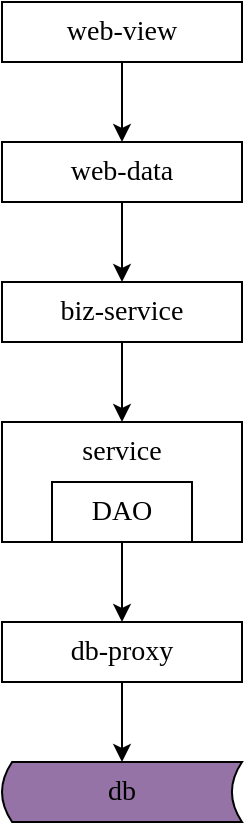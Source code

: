 <mxfile version="12.9.9" type="device" pages="7"><diagram id="fngfzp9Z7BpT-5MgYKxx" name="回顾"><mxGraphModel dx="1072" dy="792" grid="1" gridSize="10" guides="1" tooltips="1" connect="1" arrows="1" fold="1" page="1" pageScale="1" pageWidth="827" pageHeight="1169" math="0" shadow="0"><root><mxCell id="0"/><mxCell id="1" parent="0"/><mxCell id="WQOFqbbOkS4q-2S-8t4M-1" style="edgeStyle=orthogonalEdgeStyle;rounded=0;orthogonalLoop=1;jettySize=auto;html=1;exitX=0.5;exitY=1;exitDx=0;exitDy=0;fontFamily=Verdana;fontSize=14;" edge="1" parent="1" source="WQOFqbbOkS4q-2S-8t4M-12" target="WQOFqbbOkS4q-2S-8t4M-3"><mxGeometry relative="1" as="geometry"/></mxCell><mxCell id="WQOFqbbOkS4q-2S-8t4M-2" value="service" style="rounded=0;whiteSpace=wrap;html=1;fontFamily=Verdana;fontSize=14;verticalAlign=top;" vertex="1" parent="1"><mxGeometry x="280" y="330" width="120" height="60" as="geometry"/></mxCell><mxCell id="WQOFqbbOkS4q-2S-8t4M-3" value="db" style="shape=dataStorage;whiteSpace=wrap;html=1;fontFamily=Verdana;fontSize=14;size=0.042;fillColor=#9673A6;strokeColor=#000000;" vertex="1" parent="1"><mxGeometry x="280" y="500" width="120" height="30" as="geometry"/></mxCell><mxCell id="WQOFqbbOkS4q-2S-8t4M-4" style="edgeStyle=none;rounded=0;orthogonalLoop=1;jettySize=auto;html=1;exitX=0.5;exitY=1;exitDx=0;exitDy=0;entryX=0.5;entryY=0;entryDx=0;entryDy=0;fontFamily=Verdana;fontSize=14;" edge="1" parent="1" source="WQOFqbbOkS4q-2S-8t4M-5" target="WQOFqbbOkS4q-2S-8t4M-12"><mxGeometry relative="1" as="geometry"/></mxCell><mxCell id="WQOFqbbOkS4q-2S-8t4M-5" value="DAO" style="rounded=0;whiteSpace=wrap;html=1;strokeColor=#000000;fontFamily=Verdana;fontSize=14;" vertex="1" parent="1"><mxGeometry x="305" y="360" width="70" height="30" as="geometry"/></mxCell><mxCell id="WQOFqbbOkS4q-2S-8t4M-6" style="edgeStyle=none;rounded=0;orthogonalLoop=1;jettySize=auto;html=1;exitX=0.5;exitY=1;exitDx=0;exitDy=0;entryX=0.5;entryY=0;entryDx=0;entryDy=0;fontFamily=Verdana;fontSize=14;" edge="1" parent="1" source="WQOFqbbOkS4q-2S-8t4M-8" target="WQOFqbbOkS4q-2S-8t4M-2"><mxGeometry relative="1" as="geometry"/></mxCell><mxCell id="WQOFqbbOkS4q-2S-8t4M-7" value="web-data" style="rounded=0;whiteSpace=wrap;html=1;strokeColor=#000000;strokeWidth=1;fillColor=#ffffff;fontFamily=Verdana;fontSize=14;" vertex="1" parent="1"><mxGeometry x="280" y="190" width="120" height="30" as="geometry"/></mxCell><mxCell id="WQOFqbbOkS4q-2S-8t4M-8" value="biz-service" style="rounded=0;whiteSpace=wrap;html=1;strokeColor=#000000;strokeWidth=1;fillColor=#ffffff;fontFamily=Verdana;fontSize=14;" vertex="1" parent="1"><mxGeometry x="280" y="260" width="120" height="30" as="geometry"/></mxCell><mxCell id="WQOFqbbOkS4q-2S-8t4M-9" style="edgeStyle=none;rounded=0;orthogonalLoop=1;jettySize=auto;html=1;exitX=0.5;exitY=1;exitDx=0;exitDy=0;entryX=0.5;entryY=0;entryDx=0;entryDy=0;fontFamily=Verdana;fontSize=14;" edge="1" parent="1" source="WQOFqbbOkS4q-2S-8t4M-7" target="WQOFqbbOkS4q-2S-8t4M-8"><mxGeometry relative="1" as="geometry"><mxPoint x="340" y="250" as="sourcePoint"/><mxPoint x="340" y="320" as="targetPoint"/></mxGeometry></mxCell><mxCell id="WQOFqbbOkS4q-2S-8t4M-10" style="edgeStyle=none;rounded=0;orthogonalLoop=1;jettySize=auto;html=1;exitX=0.5;exitY=1;exitDx=0;exitDy=0;entryX=0.5;entryY=0;entryDx=0;entryDy=0;fontFamily=Verdana;fontSize=14;" edge="1" parent="1" source="WQOFqbbOkS4q-2S-8t4M-11" target="WQOFqbbOkS4q-2S-8t4M-7"><mxGeometry relative="1" as="geometry"/></mxCell><mxCell id="WQOFqbbOkS4q-2S-8t4M-11" value="web-view" style="rounded=0;whiteSpace=wrap;html=1;strokeColor=#000000;strokeWidth=1;fillColor=#ffffff;fontFamily=Verdana;fontSize=14;" vertex="1" parent="1"><mxGeometry x="280" y="120" width="120" height="30" as="geometry"/></mxCell><mxCell id="WQOFqbbOkS4q-2S-8t4M-12" value="db-proxy" style="rounded=0;whiteSpace=wrap;html=1;strokeColor=#000000;strokeWidth=1;fillColor=#ffffff;fontFamily=Verdana;fontSize=14;" vertex="1" parent="1"><mxGeometry x="280" y="430" width="120" height="30" as="geometry"/></mxCell></root></mxGraphModel></diagram><diagram id="yYj99JNH7-02_WhZpQUn" name="微服务分层架构"><mxGraphModel dx="1072" dy="792" grid="1" gridSize="10" guides="1" tooltips="1" connect="1" arrows="1" fold="1" page="1" pageScale="1" pageWidth="827" pageHeight="1169" math="0" shadow="0"><root><mxCell id="chNnSoZXWmb-VZmQVMXc-0"/><mxCell id="chNnSoZXWmb-VZmQVMXc-1" parent="chNnSoZXWmb-VZmQVMXc-0"/><mxCell id="v-GJF_URls1DjXVkcvof-0" value="" style="rounded=0;whiteSpace=wrap;html=1;strokeColor=#000000;fillColor=#FFFFFF;fontSize=14;fontFamily=Verdana;" vertex="1" parent="chNnSoZXWmb-VZmQVMXc-1"><mxGeometry x="170" y="230" width="120" height="60" as="geometry"/></mxCell><mxCell id="v-GJF_URls1DjXVkcvof-4" style="edgeStyle=orthogonalEdgeStyle;rounded=0;orthogonalLoop=1;jettySize=auto;html=1;exitX=0.5;exitY=1;exitDx=0;exitDy=0;entryX=0.5;entryY=0;entryDx=0;entryDy=0;fontFamily=Verdana;fontSize=14;" edge="1" parent="chNnSoZXWmb-VZmQVMXc-1" source="v-GJF_URls1DjXVkcvof-1" target="v-GJF_URls1DjXVkcvof-3"><mxGeometry relative="1" as="geometry"/></mxCell><mxCell id="v-GJF_URls1DjXVkcvof-1" value="RPC-client" style="rounded=0;whiteSpace=wrap;html=1;strokeColor=#000000;fillColor=#f8cecc;fontSize=14;fontFamily=Verdana;" vertex="1" parent="chNnSoZXWmb-VZmQVMXc-1"><mxGeometry x="185" y="260" width="90" height="30" as="geometry"/></mxCell><mxCell id="v-GJF_URls1DjXVkcvof-2" value="调用方" style="text;html=1;strokeColor=none;fillColor=none;align=center;verticalAlign=middle;whiteSpace=wrap;rounded=0;fontFamily=Verdana;fontSize=14;" vertex="1" parent="chNnSoZXWmb-VZmQVMXc-1"><mxGeometry x="205" y="240" width="50" height="20" as="geometry"/></mxCell><mxCell id="v-GJF_URls1DjXVkcvof-3" value="RPC-server&lt;br&gt;服务方" style="rounded=0;whiteSpace=wrap;html=1;strokeColor=#000000;fillColor=#f8cecc;fontFamily=Verdana;fontSize=14;" vertex="1" parent="chNnSoZXWmb-VZmQVMXc-1"><mxGeometry x="170" y="350" width="120" height="60" as="geometry"/></mxCell><mxCell id="v-GJF_URls1DjXVkcvof-5" value="" style="rounded=0;whiteSpace=wrap;html=1;strokeColor=#000000;fillColor=#FFFFFF;fontSize=14;fontFamily=Verdana;" vertex="1" parent="chNnSoZXWmb-VZmQVMXc-1"><mxGeometry x="380" y="230" width="120" height="60" as="geometry"/></mxCell><mxCell id="v-GJF_URls1DjXVkcvof-6" style="edgeStyle=orthogonalEdgeStyle;rounded=0;orthogonalLoop=1;jettySize=auto;html=1;exitX=0.5;exitY=1;exitDx=0;exitDy=0;entryX=0.5;entryY=0;entryDx=0;entryDy=0;fontFamily=Verdana;fontSize=14;" edge="1" parent="chNnSoZXWmb-VZmQVMXc-1" source="v-GJF_URls1DjXVkcvof-7" target="v-GJF_URls1DjXVkcvof-9"><mxGeometry relative="1" as="geometry"/></mxCell><mxCell id="v-GJF_URls1DjXVkcvof-7" value="MQ-client" style="rounded=0;whiteSpace=wrap;html=1;strokeColor=#000000;fillColor=#f8cecc;fontSize=14;fontFamily=Verdana;" vertex="1" parent="chNnSoZXWmb-VZmQVMXc-1"><mxGeometry x="395" y="260" width="90" height="30" as="geometry"/></mxCell><mxCell id="v-GJF_URls1DjXVkcvof-8" value="发送方" style="text;html=1;strokeColor=none;fillColor=none;align=center;verticalAlign=middle;whiteSpace=wrap;rounded=0;fontFamily=Verdana;fontSize=14;" vertex="1" parent="chNnSoZXWmb-VZmQVMXc-1"><mxGeometry x="415" y="240" width="50" height="20" as="geometry"/></mxCell><mxCell id="v-GJF_URls1DjXVkcvof-13" style="edgeStyle=orthogonalEdgeStyle;rounded=0;orthogonalLoop=1;jettySize=auto;html=1;exitX=0.5;exitY=1;exitDx=0;exitDy=0;entryX=0.5;entryY=0;entryDx=0;entryDy=0;fontFamily=Verdana;fontSize=14;" edge="1" parent="chNnSoZXWmb-VZmQVMXc-1" source="v-GJF_URls1DjXVkcvof-9" target="v-GJF_URls1DjXVkcvof-11"><mxGeometry relative="1" as="geometry"/></mxCell><mxCell id="v-GJF_URls1DjXVkcvof-9" value="MQ-server&lt;br&gt;服务方" style="rounded=0;whiteSpace=wrap;html=1;strokeColor=#000000;fillColor=#f8cecc;fontFamily=Verdana;fontSize=14;" vertex="1" parent="chNnSoZXWmb-VZmQVMXc-1"><mxGeometry x="380" y="350" width="120" height="60" as="geometry"/></mxCell><mxCell id="v-GJF_URls1DjXVkcvof-10" value="" style="rounded=0;whiteSpace=wrap;html=1;strokeColor=#000000;fillColor=#FFFFFF;fontSize=14;fontFamily=Verdana;" vertex="1" parent="chNnSoZXWmb-VZmQVMXc-1"><mxGeometry x="380" y="470" width="120" height="60" as="geometry"/></mxCell><mxCell id="v-GJF_URls1DjXVkcvof-11" value="MQ-client" style="rounded=0;whiteSpace=wrap;html=1;strokeColor=#000000;fillColor=#f8cecc;fontSize=14;fontFamily=Verdana;" vertex="1" parent="chNnSoZXWmb-VZmQVMXc-1"><mxGeometry x="395" y="470" width="90" height="30" as="geometry"/></mxCell><mxCell id="v-GJF_URls1DjXVkcvof-12" value="订阅方" style="text;html=1;strokeColor=none;fillColor=none;align=center;verticalAlign=middle;whiteSpace=wrap;rounded=0;fontFamily=Verdana;fontSize=14;" vertex="1" parent="chNnSoZXWmb-VZmQVMXc-1"><mxGeometry x="415" y="500" width="50" height="20" as="geometry"/></mxCell></root></mxGraphModel></diagram><diagram id="1vJlpNVcoZqh3NWFEyVF" name="负载均衡"><mxGraphModel dx="1072" dy="792" grid="1" gridSize="10" guides="1" tooltips="1" connect="1" arrows="1" fold="1" page="1" pageScale="1" pageWidth="827" pageHeight="1169" math="0" shadow="0"><root><mxCell id="FaB4JAhHPHM5XZmOYuLh-0"/><mxCell id="FaB4JAhHPHM5XZmOYuLh-1" parent="FaB4JAhHPHM5XZmOYuLh-0"/><mxCell id="MtrNFmVnHRDJg8xbfrD0-0" value="" style="rounded=0;whiteSpace=wrap;html=1;strokeColor=#000000;fillColor=#FFFFFF;fontSize=14;fontFamily=Verdana;" vertex="1" parent="FaB4JAhHPHM5XZmOYuLh-1"><mxGeometry x="170" y="230" width="120" height="60" as="geometry"/></mxCell><mxCell id="MtrNFmVnHRDJg8xbfrD0-1" style="edgeStyle=orthogonalEdgeStyle;rounded=0;orthogonalLoop=1;jettySize=auto;html=1;exitX=0.5;exitY=1;exitDx=0;exitDy=0;entryX=0.5;entryY=0;entryDx=0;entryDy=0;fontFamily=Verdana;fontSize=14;" edge="1" parent="FaB4JAhHPHM5XZmOYuLh-1" source="MtrNFmVnHRDJg8xbfrD0-2" target="MtrNFmVnHRDJg8xbfrD0-4"><mxGeometry relative="1" as="geometry"/></mxCell><mxCell id="MtrNFmVnHRDJg8xbfrD0-7" style="rounded=0;orthogonalLoop=1;jettySize=auto;html=1;exitX=0.5;exitY=1;exitDx=0;exitDy=0;entryX=0.5;entryY=0;entryDx=0;entryDy=0;fontFamily=Verdana;fontSize=14;" edge="1" parent="FaB4JAhHPHM5XZmOYuLh-1" source="MtrNFmVnHRDJg8xbfrD0-2" target="MtrNFmVnHRDJg8xbfrD0-6"><mxGeometry relative="1" as="geometry"/></mxCell><mxCell id="MtrNFmVnHRDJg8xbfrD0-8" style="edgeStyle=none;rounded=0;orthogonalLoop=1;jettySize=auto;html=1;exitX=0.5;exitY=1;exitDx=0;exitDy=0;entryX=0.5;entryY=0;entryDx=0;entryDy=0;fontFamily=Verdana;fontSize=14;" edge="1" parent="FaB4JAhHPHM5XZmOYuLh-1" source="MtrNFmVnHRDJg8xbfrD0-2" target="MtrNFmVnHRDJg8xbfrD0-5"><mxGeometry relative="1" as="geometry"/></mxCell><mxCell id="MtrNFmVnHRDJg8xbfrD0-2" value="RPC-client" style="rounded=0;whiteSpace=wrap;html=1;strokeColor=#000000;fillColor=#f8cecc;fontSize=14;fontFamily=Verdana;" vertex="1" parent="FaB4JAhHPHM5XZmOYuLh-1"><mxGeometry x="185" y="260" width="90" height="30" as="geometry"/></mxCell><mxCell id="MtrNFmVnHRDJg8xbfrD0-3" value="调用方" style="text;html=1;strokeColor=none;fillColor=none;align=center;verticalAlign=middle;whiteSpace=wrap;rounded=0;fontFamily=Verdana;fontSize=14;" vertex="1" parent="FaB4JAhHPHM5XZmOYuLh-1"><mxGeometry x="205" y="240" width="50" height="20" as="geometry"/></mxCell><mxCell id="MtrNFmVnHRDJg8xbfrD0-4" value="RPC-server&lt;br&gt;服务方" style="rounded=0;whiteSpace=wrap;html=1;strokeColor=#000000;fillColor=#f8cecc;fontFamily=Verdana;fontSize=14;" vertex="1" parent="FaB4JAhHPHM5XZmOYuLh-1"><mxGeometry x="170" y="350" width="120" height="60" as="geometry"/></mxCell><mxCell id="MtrNFmVnHRDJg8xbfrD0-5" value="RPC-server&lt;br&gt;服务方" style="rounded=0;whiteSpace=wrap;html=1;strokeColor=#000000;fillColor=#f8cecc;fontFamily=Verdana;fontSize=14;" vertex="1" parent="FaB4JAhHPHM5XZmOYuLh-1"><mxGeometry x="20" y="350" width="120" height="60" as="geometry"/></mxCell><mxCell id="MtrNFmVnHRDJg8xbfrD0-6" value="RPC-server&lt;br&gt;服务方" style="rounded=0;whiteSpace=wrap;html=1;strokeColor=#000000;fillColor=#f8cecc;fontFamily=Verdana;fontSize=14;" vertex="1" parent="FaB4JAhHPHM5XZmOYuLh-1"><mxGeometry x="320" y="350" width="120" height="60" as="geometry"/></mxCell><mxCell id="MtrNFmVnHRDJg8xbfrD0-9" value="负载均衡" style="text;html=1;strokeColor=none;fillColor=none;align=center;verticalAlign=middle;whiteSpace=wrap;rounded=0;fontFamily=Verdana;fontSize=14;" vertex="1" parent="FaB4JAhHPHM5XZmOYuLh-1"><mxGeometry x="200" y="420" width="60" height="20" as="geometry"/></mxCell><mxCell id="MtrNFmVnHRDJg8xbfrD0-11" style="edgeStyle=orthogonalEdgeStyle;rounded=0;orthogonalLoop=1;jettySize=auto;html=1;exitX=0;exitY=0.5;exitDx=0;exitDy=0;entryX=1;entryY=0.5;entryDx=0;entryDy=0;fontFamily=Verdana;fontSize=14;fontColor=#000000;strokeColor=#FF0000;curved=1;" edge="1" parent="FaB4JAhHPHM5XZmOYuLh-1" source="MtrNFmVnHRDJg8xbfrD0-10" target="MtrNFmVnHRDJg8xbfrD0-2"><mxGeometry relative="1" as="geometry"/></mxCell><mxCell id="MtrNFmVnHRDJg8xbfrD0-10" value="负载均衡" style="rounded=0;whiteSpace=wrap;html=1;strokeColor=#000000;fillColor=#1ba1e2;fontFamily=Verdana;fontSize=14;fontColor=#000000;" vertex="1" parent="FaB4JAhHPHM5XZmOYuLh-1"><mxGeometry x="440" y="200" width="120" height="60" as="geometry"/></mxCell></root></mxGraphModel></diagram><diagram id="bwnyPxKiMWsw5PKoyzsH" name="数据收集"><mxGraphModel dx="1072" dy="792" grid="1" gridSize="10" guides="1" tooltips="1" connect="1" arrows="1" fold="1" page="1" pageScale="1" pageWidth="827" pageHeight="1169" math="0" shadow="0"><root><mxCell id="Cf5grvIaXvtG8DkOpEby-0"/><mxCell id="Cf5grvIaXvtG8DkOpEby-1" parent="Cf5grvIaXvtG8DkOpEby-0"/><mxCell id="9Y0fGigDtlEIYJS8T9-Q-0" value="" style="rounded=0;whiteSpace=wrap;html=1;strokeColor=#000000;fillColor=#FFFFFF;fontSize=14;fontFamily=Verdana;" vertex="1" parent="Cf5grvIaXvtG8DkOpEby-1"><mxGeometry x="170" y="230" width="120" height="60" as="geometry"/></mxCell><mxCell id="9Y0fGigDtlEIYJS8T9-Q-2" style="rounded=0;orthogonalLoop=1;jettySize=auto;html=1;exitX=0.5;exitY=1;exitDx=0;exitDy=0;entryX=0.5;entryY=0;entryDx=0;entryDy=0;fontFamily=Verdana;fontSize=14;" edge="1" parent="Cf5grvIaXvtG8DkOpEby-1" source="9Y0fGigDtlEIYJS8T9-Q-4" target="9Y0fGigDtlEIYJS8T9-Q-8"><mxGeometry relative="1" as="geometry"/></mxCell><mxCell id="9Y0fGigDtlEIYJS8T9-Q-3" style="edgeStyle=none;rounded=0;orthogonalLoop=1;jettySize=auto;html=1;exitX=0.5;exitY=1;exitDx=0;exitDy=0;entryX=0.5;entryY=0;entryDx=0;entryDy=0;fontFamily=Verdana;fontSize=14;" edge="1" parent="Cf5grvIaXvtG8DkOpEby-1" source="9Y0fGigDtlEIYJS8T9-Q-4" target="9Y0fGigDtlEIYJS8T9-Q-6"><mxGeometry relative="1" as="geometry"><mxPoint x="80" y="350" as="targetPoint"/></mxGeometry></mxCell><mxCell id="9Y0fGigDtlEIYJS8T9-Q-23" style="edgeStyle=orthogonalEdgeStyle;curved=1;rounded=0;orthogonalLoop=1;jettySize=auto;html=1;exitX=0.5;exitY=1;exitDx=0;exitDy=0;entryX=0;entryY=0.5;entryDx=0;entryDy=0;strokeColor=#FF0000;fontFamily=Verdana;fontSize=14;fontColor=#000000;dashed=1;" edge="1" parent="Cf5grvIaXvtG8DkOpEby-1" source="9Y0fGigDtlEIYJS8T9-Q-4" target="9Y0fGigDtlEIYJS8T9-Q-11"><mxGeometry relative="1" as="geometry"/></mxCell><mxCell id="9Y0fGigDtlEIYJS8T9-Q-4" value="RPC-client" style="rounded=0;whiteSpace=wrap;html=1;strokeColor=#000000;fillColor=#f8cecc;fontSize=14;fontFamily=Verdana;" vertex="1" parent="Cf5grvIaXvtG8DkOpEby-1"><mxGeometry x="185" y="260" width="90" height="30" as="geometry"/></mxCell><mxCell id="9Y0fGigDtlEIYJS8T9-Q-5" value="调用方2" style="text;html=1;strokeColor=none;fillColor=none;align=center;verticalAlign=middle;whiteSpace=wrap;rounded=0;fontFamily=Verdana;fontSize=14;" vertex="1" parent="Cf5grvIaXvtG8DkOpEby-1"><mxGeometry x="202.5" y="240" width="55" height="20" as="geometry"/></mxCell><mxCell id="9Y0fGigDtlEIYJS8T9-Q-6" value="RPC-server&lt;br&gt;服务方" style="rounded=0;whiteSpace=wrap;html=1;strokeColor=#000000;fillColor=#f8cecc;fontFamily=Verdana;fontSize=14;" vertex="1" parent="Cf5grvIaXvtG8DkOpEby-1"><mxGeometry x="95" y="400" width="120" height="60" as="geometry"/></mxCell><mxCell id="9Y0fGigDtlEIYJS8T9-Q-8" value="RPC-server&lt;br&gt;服务方" style="rounded=0;whiteSpace=wrap;html=1;strokeColor=#000000;fillColor=#f8cecc;fontFamily=Verdana;fontSize=14;" vertex="1" parent="Cf5grvIaXvtG8DkOpEby-1"><mxGeometry x="245" y="400" width="120" height="60" as="geometry"/></mxCell><mxCell id="9Y0fGigDtlEIYJS8T9-Q-9" value="数据收集" style="text;html=1;strokeColor=none;fillColor=none;align=center;verticalAlign=middle;whiteSpace=wrap;rounded=0;fontFamily=Verdana;fontSize=14;" vertex="1" parent="Cf5grvIaXvtG8DkOpEby-1"><mxGeometry x="200" y="470" width="60" height="20" as="geometry"/></mxCell><mxCell id="9Y0fGigDtlEIYJS8T9-Q-11" value="数据收集&lt;br&gt;统一监控+告警" style="rounded=0;whiteSpace=wrap;html=1;strokeColor=#000000;fillColor=#1ba1e2;fontFamily=Verdana;fontSize=14;fontColor=#000000;" vertex="1" parent="Cf5grvIaXvtG8DkOpEby-1"><mxGeometry x="440" y="360" width="120" height="60" as="geometry"/></mxCell><mxCell id="9Y0fGigDtlEIYJS8T9-Q-12" value="" style="rounded=0;whiteSpace=wrap;html=1;strokeColor=#000000;fillColor=#FFFFFF;fontSize=14;fontFamily=Verdana;" vertex="1" parent="Cf5grvIaXvtG8DkOpEby-1"><mxGeometry x="320" y="230" width="120" height="60" as="geometry"/></mxCell><mxCell id="9Y0fGigDtlEIYJS8T9-Q-18" style="rounded=0;orthogonalLoop=1;jettySize=auto;html=1;exitX=0.5;exitY=1;exitDx=0;exitDy=0;entryX=0.5;entryY=0;entryDx=0;entryDy=0;strokeColor=#000000;fontFamily=Verdana;fontSize=14;fontColor=#000000;" edge="1" parent="Cf5grvIaXvtG8DkOpEby-1" source="9Y0fGigDtlEIYJS8T9-Q-13" target="9Y0fGigDtlEIYJS8T9-Q-8"><mxGeometry relative="1" as="geometry"/></mxCell><mxCell id="9Y0fGigDtlEIYJS8T9-Q-19" style="edgeStyle=none;rounded=0;orthogonalLoop=1;jettySize=auto;html=1;exitX=0.5;exitY=1;exitDx=0;exitDy=0;entryX=0.5;entryY=0;entryDx=0;entryDy=0;strokeColor=#000000;fontFamily=Verdana;fontSize=14;fontColor=#000000;" edge="1" parent="Cf5grvIaXvtG8DkOpEby-1" source="9Y0fGigDtlEIYJS8T9-Q-13" target="9Y0fGigDtlEIYJS8T9-Q-6"><mxGeometry relative="1" as="geometry"/></mxCell><mxCell id="9Y0fGigDtlEIYJS8T9-Q-22" style="edgeStyle=orthogonalEdgeStyle;rounded=0;orthogonalLoop=1;jettySize=auto;html=1;exitX=0.5;exitY=1;exitDx=0;exitDy=0;entryX=0;entryY=0.5;entryDx=0;entryDy=0;strokeColor=#FF0000;fontFamily=Verdana;fontSize=14;fontColor=#000000;curved=1;dashed=1;" edge="1" parent="Cf5grvIaXvtG8DkOpEby-1" source="9Y0fGigDtlEIYJS8T9-Q-13" target="9Y0fGigDtlEIYJS8T9-Q-11"><mxGeometry relative="1" as="geometry"/></mxCell><mxCell id="9Y0fGigDtlEIYJS8T9-Q-13" value="RPC-client" style="rounded=0;whiteSpace=wrap;html=1;strokeColor=#000000;fillColor=#f8cecc;fontSize=14;fontFamily=Verdana;" vertex="1" parent="Cf5grvIaXvtG8DkOpEby-1"><mxGeometry x="335" y="260" width="90" height="30" as="geometry"/></mxCell><mxCell id="9Y0fGigDtlEIYJS8T9-Q-14" value="调用方3" style="text;html=1;strokeColor=none;fillColor=none;align=center;verticalAlign=middle;whiteSpace=wrap;rounded=0;fontFamily=Verdana;fontSize=14;" vertex="1" parent="Cf5grvIaXvtG8DkOpEby-1"><mxGeometry x="352.5" y="240" width="55" height="20" as="geometry"/></mxCell><mxCell id="9Y0fGigDtlEIYJS8T9-Q-15" value="" style="rounded=0;whiteSpace=wrap;html=1;strokeColor=#000000;fillColor=#FFFFFF;fontSize=14;fontFamily=Verdana;" vertex="1" parent="Cf5grvIaXvtG8DkOpEby-1"><mxGeometry x="20" y="230" width="120" height="60" as="geometry"/></mxCell><mxCell id="9Y0fGigDtlEIYJS8T9-Q-20" style="edgeStyle=none;rounded=0;orthogonalLoop=1;jettySize=auto;html=1;exitX=0.5;exitY=1;exitDx=0;exitDy=0;entryX=0.5;entryY=0;entryDx=0;entryDy=0;strokeColor=#000000;fontFamily=Verdana;fontSize=14;fontColor=#000000;" edge="1" parent="Cf5grvIaXvtG8DkOpEby-1" source="9Y0fGigDtlEIYJS8T9-Q-16" target="9Y0fGigDtlEIYJS8T9-Q-6"><mxGeometry relative="1" as="geometry"/></mxCell><mxCell id="9Y0fGigDtlEIYJS8T9-Q-21" style="edgeStyle=none;rounded=0;orthogonalLoop=1;jettySize=auto;html=1;exitX=0.5;exitY=1;exitDx=0;exitDy=0;entryX=0.5;entryY=0;entryDx=0;entryDy=0;strokeColor=#000000;fontFamily=Verdana;fontSize=14;fontColor=#000000;" edge="1" parent="Cf5grvIaXvtG8DkOpEby-1" source="9Y0fGigDtlEIYJS8T9-Q-16" target="9Y0fGigDtlEIYJS8T9-Q-8"><mxGeometry relative="1" as="geometry"/></mxCell><mxCell id="9Y0fGigDtlEIYJS8T9-Q-24" style="edgeStyle=orthogonalEdgeStyle;curved=1;rounded=0;orthogonalLoop=1;jettySize=auto;html=1;exitX=0.5;exitY=1;exitDx=0;exitDy=0;entryX=0;entryY=0.5;entryDx=0;entryDy=0;strokeColor=#FF0000;fontFamily=Verdana;fontSize=14;fontColor=#000000;dashed=1;" edge="1" parent="Cf5grvIaXvtG8DkOpEby-1" source="9Y0fGigDtlEIYJS8T9-Q-16" target="9Y0fGigDtlEIYJS8T9-Q-11"><mxGeometry relative="1" as="geometry"/></mxCell><mxCell id="9Y0fGigDtlEIYJS8T9-Q-16" value="RPC-client" style="rounded=0;whiteSpace=wrap;html=1;strokeColor=#000000;fillColor=#f8cecc;fontSize=14;fontFamily=Verdana;" vertex="1" parent="Cf5grvIaXvtG8DkOpEby-1"><mxGeometry x="35" y="260" width="90" height="30" as="geometry"/></mxCell><mxCell id="9Y0fGigDtlEIYJS8T9-Q-17" value="调用方1" style="text;html=1;strokeColor=none;fillColor=none;align=center;verticalAlign=middle;whiteSpace=wrap;rounded=0;fontFamily=Verdana;fontSize=14;" vertex="1" parent="Cf5grvIaXvtG8DkOpEby-1"><mxGeometry x="52.5" y="240" width="55" height="20" as="geometry"/></mxCell></root></mxGraphModel></diagram><diagram id="7vZH7mHiLtYAQ12EOQN_" name="服务发现"><mxGraphModel dx="1072" dy="792" grid="1" gridSize="10" guides="1" tooltips="1" connect="1" arrows="1" fold="1" page="1" pageScale="1" pageWidth="827" pageHeight="1169" math="0" shadow="0"><root><mxCell id="-UqhesBa0GhfUkWJTug0-0"/><mxCell id="-UqhesBa0GhfUkWJTug0-1" parent="-UqhesBa0GhfUkWJTug0-0"/><mxCell id="KBPLJ0aZ5fzRC84dM06p-0" value="" style="rounded=0;whiteSpace=wrap;html=1;strokeColor=#000000;fillColor=#FFFFFF;fontSize=14;fontFamily=Verdana;" vertex="1" parent="-UqhesBa0GhfUkWJTug0-1"><mxGeometry x="245" y="240" width="120" height="60" as="geometry"/></mxCell><mxCell id="KBPLJ0aZ5fzRC84dM06p-2" style="edgeStyle=none;rounded=0;orthogonalLoop=1;jettySize=auto;html=1;exitX=0.5;exitY=1;exitDx=0;exitDy=0;entryX=0.5;entryY=0;entryDx=0;entryDy=0;fontFamily=Verdana;fontSize=14;" edge="1" parent="-UqhesBa0GhfUkWJTug0-1" source="KBPLJ0aZ5fzRC84dM06p-4" target="KBPLJ0aZ5fzRC84dM06p-6"><mxGeometry relative="1" as="geometry"><mxPoint x="80" y="350" as="targetPoint"/></mxGeometry></mxCell><mxCell id="KBPLJ0aZ5fzRC84dM06p-3" style="edgeStyle=orthogonalEdgeStyle;curved=1;rounded=0;orthogonalLoop=1;jettySize=auto;html=1;exitX=0.5;exitY=1;exitDx=0;exitDy=0;entryX=0;entryY=0.5;entryDx=0;entryDy=0;strokeColor=#FF0000;fontFamily=Verdana;fontSize=14;fontColor=#000000;dashed=1;startArrow=classic;startFill=1;endArrow=none;endFill=0;" edge="1" parent="-UqhesBa0GhfUkWJTug0-1" source="KBPLJ0aZ5fzRC84dM06p-4" target="KBPLJ0aZ5fzRC84dM06p-9"><mxGeometry relative="1" as="geometry"/></mxCell><mxCell id="KBPLJ0aZ5fzRC84dM06p-4" value="RPC-client" style="rounded=0;whiteSpace=wrap;html=1;strokeColor=#000000;fillColor=#f8cecc;fontSize=14;fontFamily=Verdana;" vertex="1" parent="-UqhesBa0GhfUkWJTug0-1"><mxGeometry x="260" y="270" width="90" height="30" as="geometry"/></mxCell><mxCell id="KBPLJ0aZ5fzRC84dM06p-5" value="调用方2" style="text;html=1;strokeColor=none;fillColor=none;align=center;verticalAlign=middle;whiteSpace=wrap;rounded=0;fontFamily=Verdana;fontSize=14;" vertex="1" parent="-UqhesBa0GhfUkWJTug0-1"><mxGeometry x="277.5" y="250" width="55" height="20" as="geometry"/></mxCell><mxCell id="KBPLJ0aZ5fzRC84dM06p-6" value="RPC-server&lt;br&gt;服务方" style="rounded=0;whiteSpace=wrap;html=1;strokeColor=#000000;fillColor=#f8cecc;fontFamily=Verdana;fontSize=14;" vertex="1" parent="-UqhesBa0GhfUkWJTug0-1"><mxGeometry x="95" y="400" width="120" height="60" as="geometry"/></mxCell><mxCell id="KBPLJ0aZ5fzRC84dM06p-22" style="edgeStyle=orthogonalEdgeStyle;curved=1;rounded=0;orthogonalLoop=1;jettySize=auto;html=1;exitX=1;exitY=0.5;exitDx=0;exitDy=0;entryX=0.5;entryY=1;entryDx=0;entryDy=0;dashed=1;strokeColor=#FF0000;fontFamily=Verdana;fontSize=14;fontColor=#000000;" edge="1" parent="-UqhesBa0GhfUkWJTug0-1" source="KBPLJ0aZ5fzRC84dM06p-7" target="KBPLJ0aZ5fzRC84dM06p-9"><mxGeometry relative="1" as="geometry"/></mxCell><mxCell id="KBPLJ0aZ5fzRC84dM06p-7" value="新增一个实例" style="rounded=0;whiteSpace=wrap;html=1;strokeColor=#000000;fillColor=#f8cecc;fontFamily=Verdana;fontSize=14;" vertex="1" parent="-UqhesBa0GhfUkWJTug0-1"><mxGeometry x="245" y="400" width="120" height="60" as="geometry"/></mxCell><mxCell id="KBPLJ0aZ5fzRC84dM06p-8" value="服务发现" style="text;html=1;strokeColor=none;fillColor=none;align=center;verticalAlign=middle;whiteSpace=wrap;rounded=0;fontFamily=Verdana;fontSize=14;" vertex="1" parent="-UqhesBa0GhfUkWJTug0-1"><mxGeometry x="200" y="470" width="60" height="20" as="geometry"/></mxCell><mxCell id="KBPLJ0aZ5fzRC84dM06p-9" value="配置中心&lt;br&gt;服务发现" style="rounded=0;whiteSpace=wrap;html=1;strokeColor=#000000;fillColor=#1ba1e2;fontFamily=Verdana;fontSize=14;fontColor=#000000;" vertex="1" parent="-UqhesBa0GhfUkWJTug0-1"><mxGeometry x="440" y="330" width="120" height="60" as="geometry"/></mxCell><mxCell id="KBPLJ0aZ5fzRC84dM06p-16" value="" style="rounded=0;whiteSpace=wrap;html=1;strokeColor=#000000;fillColor=#FFFFFF;fontSize=14;fontFamily=Verdana;" vertex="1" parent="-UqhesBa0GhfUkWJTug0-1"><mxGeometry x="95" y="240" width="120" height="60" as="geometry"/></mxCell><mxCell id="KBPLJ0aZ5fzRC84dM06p-17" style="edgeStyle=none;rounded=0;orthogonalLoop=1;jettySize=auto;html=1;exitX=0.5;exitY=1;exitDx=0;exitDy=0;entryX=0.5;entryY=0;entryDx=0;entryDy=0;strokeColor=#000000;fontFamily=Verdana;fontSize=14;fontColor=#000000;" edge="1" parent="-UqhesBa0GhfUkWJTug0-1" source="KBPLJ0aZ5fzRC84dM06p-20" target="KBPLJ0aZ5fzRC84dM06p-6"><mxGeometry relative="1" as="geometry"/></mxCell><mxCell id="KBPLJ0aZ5fzRC84dM06p-19" style="edgeStyle=orthogonalEdgeStyle;curved=1;rounded=0;orthogonalLoop=1;jettySize=auto;html=1;exitX=0.5;exitY=1;exitDx=0;exitDy=0;entryX=0;entryY=0.5;entryDx=0;entryDy=0;strokeColor=#FF0000;fontFamily=Verdana;fontSize=14;fontColor=#000000;dashed=1;startArrow=classic;startFill=1;endArrow=none;endFill=0;" edge="1" parent="-UqhesBa0GhfUkWJTug0-1" source="KBPLJ0aZ5fzRC84dM06p-20" target="KBPLJ0aZ5fzRC84dM06p-9"><mxGeometry relative="1" as="geometry"/></mxCell><mxCell id="KBPLJ0aZ5fzRC84dM06p-20" value="RPC-client" style="rounded=0;whiteSpace=wrap;html=1;strokeColor=#000000;fillColor=#f8cecc;fontSize=14;fontFamily=Verdana;" vertex="1" parent="-UqhesBa0GhfUkWJTug0-1"><mxGeometry x="110" y="270" width="90" height="30" as="geometry"/></mxCell><mxCell id="KBPLJ0aZ5fzRC84dM06p-21" value="调用方1" style="text;html=1;strokeColor=none;fillColor=none;align=center;verticalAlign=middle;whiteSpace=wrap;rounded=0;fontFamily=Verdana;fontSize=14;" vertex="1" parent="-UqhesBa0GhfUkWJTug0-1"><mxGeometry x="127.5" y="250" width="55" height="20" as="geometry"/></mxCell></root></mxGraphModel></diagram><diagram id="kxG15b7n-GfoH8YCuIWy" name="调用链跟踪"><mxGraphModel dx="1072" dy="792" grid="1" gridSize="10" guides="1" tooltips="1" connect="1" arrows="1" fold="1" page="1" pageScale="1" pageWidth="827" pageHeight="1169" math="0" shadow="0"><root><mxCell id="5OfqgIv0reGARFa449ky-0"/><mxCell id="5OfqgIv0reGARFa449ky-1" parent="5OfqgIv0reGARFa449ky-0"/><mxCell id="q9OLHCa7XszTz3PnmDTI-0" value="" style="rounded=0;whiteSpace=wrap;html=1;strokeColor=#000000;fillColor=#FFFFFF;fontSize=14;fontFamily=Verdana;" vertex="1" parent="5OfqgIv0reGARFa449ky-1"><mxGeometry x="170" y="230" width="120" height="60" as="geometry"/></mxCell><mxCell id="q9OLHCa7XszTz3PnmDTI-1" style="rounded=0;orthogonalLoop=1;jettySize=auto;html=1;exitX=0.5;exitY=1;exitDx=0;exitDy=0;entryX=0.5;entryY=0;entryDx=0;entryDy=0;fontFamily=Verdana;fontSize=14;" edge="1" parent="5OfqgIv0reGARFa449ky-1" source="q9OLHCa7XszTz3PnmDTI-4" target="q9OLHCa7XszTz3PnmDTI-7"><mxGeometry relative="1" as="geometry"/></mxCell><mxCell id="q9OLHCa7XszTz3PnmDTI-2" style="edgeStyle=none;rounded=0;orthogonalLoop=1;jettySize=auto;html=1;exitX=0.5;exitY=1;exitDx=0;exitDy=0;entryX=0.5;entryY=0;entryDx=0;entryDy=0;fontFamily=Verdana;fontSize=14;" edge="1" parent="5OfqgIv0reGARFa449ky-1" source="q9OLHCa7XszTz3PnmDTI-4" target="q9OLHCa7XszTz3PnmDTI-6"><mxGeometry relative="1" as="geometry"><mxPoint x="80" y="350" as="targetPoint"/></mxGeometry></mxCell><mxCell id="q9OLHCa7XszTz3PnmDTI-3" style="edgeStyle=orthogonalEdgeStyle;curved=1;rounded=0;orthogonalLoop=1;jettySize=auto;html=1;exitX=0.5;exitY=1;exitDx=0;exitDy=0;entryX=0;entryY=0.5;entryDx=0;entryDy=0;strokeColor=#FF0000;fontFamily=Verdana;fontSize=14;fontColor=#000000;dashed=1;" edge="1" parent="5OfqgIv0reGARFa449ky-1" source="q9OLHCa7XszTz3PnmDTI-4" target="q9OLHCa7XszTz3PnmDTI-9"><mxGeometry relative="1" as="geometry"/></mxCell><mxCell id="q9OLHCa7XszTz3PnmDTI-4" value="RPC-client" style="rounded=0;whiteSpace=wrap;html=1;strokeColor=#000000;fillColor=#f8cecc;fontSize=14;fontFamily=Verdana;" vertex="1" parent="5OfqgIv0reGARFa449ky-1"><mxGeometry x="185" y="260" width="90" height="30" as="geometry"/></mxCell><mxCell id="q9OLHCa7XszTz3PnmDTI-5" value="调用方2" style="text;html=1;strokeColor=none;fillColor=none;align=center;verticalAlign=middle;whiteSpace=wrap;rounded=0;fontFamily=Verdana;fontSize=14;" vertex="1" parent="5OfqgIv0reGARFa449ky-1"><mxGeometry x="202.5" y="240" width="55" height="20" as="geometry"/></mxCell><mxCell id="q9OLHCa7XszTz3PnmDTI-23" style="edgeStyle=orthogonalEdgeStyle;curved=1;rounded=0;orthogonalLoop=1;jettySize=auto;html=1;exitX=0.5;exitY=0;exitDx=0;exitDy=0;entryX=0;entryY=0.5;entryDx=0;entryDy=0;dashed=1;startArrow=classic;startFill=1;endArrow=none;endFill=0;strokeColor=#FF0000;fontFamily=Verdana;fontSize=14;fontColor=#000000;" edge="1" parent="5OfqgIv0reGARFa449ky-1" source="q9OLHCa7XszTz3PnmDTI-6" target="q9OLHCa7XszTz3PnmDTI-9"><mxGeometry relative="1" as="geometry"/></mxCell><mxCell id="q9OLHCa7XszTz3PnmDTI-6" value="RPC-server&lt;br&gt;服务方" style="rounded=0;whiteSpace=wrap;html=1;strokeColor=#000000;fillColor=#f8cecc;fontFamily=Verdana;fontSize=14;" vertex="1" parent="5OfqgIv0reGARFa449ky-1"><mxGeometry x="95" y="400" width="120" height="60" as="geometry"/></mxCell><mxCell id="q9OLHCa7XszTz3PnmDTI-22" style="edgeStyle=orthogonalEdgeStyle;curved=1;rounded=0;orthogonalLoop=1;jettySize=auto;html=1;exitX=0.5;exitY=0;exitDx=0;exitDy=0;entryX=0;entryY=0.5;entryDx=0;entryDy=0;dashed=1;startArrow=classic;startFill=1;endArrow=none;endFill=0;strokeColor=#FF0000;fontFamily=Verdana;fontSize=14;fontColor=#000000;" edge="1" parent="5OfqgIv0reGARFa449ky-1" source="q9OLHCa7XszTz3PnmDTI-7" target="q9OLHCa7XszTz3PnmDTI-9"><mxGeometry relative="1" as="geometry"/></mxCell><mxCell id="q9OLHCa7XszTz3PnmDTI-7" value="RPC-server&lt;br&gt;服务方" style="rounded=0;whiteSpace=wrap;html=1;strokeColor=#000000;fillColor=#f8cecc;fontFamily=Verdana;fontSize=14;" vertex="1" parent="5OfqgIv0reGARFa449ky-1"><mxGeometry x="245" y="400" width="120" height="60" as="geometry"/></mxCell><mxCell id="q9OLHCa7XszTz3PnmDTI-8" value="调用链跟踪" style="text;html=1;strokeColor=none;fillColor=none;align=center;verticalAlign=middle;whiteSpace=wrap;rounded=0;fontFamily=Verdana;fontSize=14;" vertex="1" parent="5OfqgIv0reGARFa449ky-1"><mxGeometry x="190" y="470" width="80" height="20" as="geometry"/></mxCell><mxCell id="q9OLHCa7XszTz3PnmDTI-9" value="调用链跟踪&lt;br&gt;依赖拓扑" style="rounded=0;whiteSpace=wrap;html=1;strokeColor=#000000;fillColor=#1ba1e2;fontFamily=Verdana;fontSize=14;fontColor=#000000;" vertex="1" parent="5OfqgIv0reGARFa449ky-1"><mxGeometry x="430" y="320" width="120" height="60" as="geometry"/></mxCell><mxCell id="q9OLHCa7XszTz3PnmDTI-10" value="" style="rounded=0;whiteSpace=wrap;html=1;strokeColor=#000000;fillColor=#FFFFFF;fontSize=14;fontFamily=Verdana;" vertex="1" parent="5OfqgIv0reGARFa449ky-1"><mxGeometry x="320" y="230" width="120" height="60" as="geometry"/></mxCell><mxCell id="q9OLHCa7XszTz3PnmDTI-11" style="rounded=0;orthogonalLoop=1;jettySize=auto;html=1;exitX=0.5;exitY=1;exitDx=0;exitDy=0;entryX=0.5;entryY=0;entryDx=0;entryDy=0;strokeColor=#000000;fontFamily=Verdana;fontSize=14;fontColor=#000000;" edge="1" parent="5OfqgIv0reGARFa449ky-1" source="q9OLHCa7XszTz3PnmDTI-14" target="q9OLHCa7XszTz3PnmDTI-7"><mxGeometry relative="1" as="geometry"/></mxCell><mxCell id="q9OLHCa7XszTz3PnmDTI-12" style="edgeStyle=none;rounded=0;orthogonalLoop=1;jettySize=auto;html=1;exitX=0.5;exitY=1;exitDx=0;exitDy=0;entryX=0.5;entryY=0;entryDx=0;entryDy=0;strokeColor=#000000;fontFamily=Verdana;fontSize=14;fontColor=#000000;" edge="1" parent="5OfqgIv0reGARFa449ky-1" source="q9OLHCa7XszTz3PnmDTI-14" target="q9OLHCa7XszTz3PnmDTI-6"><mxGeometry relative="1" as="geometry"/></mxCell><mxCell id="q9OLHCa7XszTz3PnmDTI-13" style="edgeStyle=orthogonalEdgeStyle;rounded=0;orthogonalLoop=1;jettySize=auto;html=1;exitX=0.5;exitY=1;exitDx=0;exitDy=0;entryX=0;entryY=0.5;entryDx=0;entryDy=0;strokeColor=#FF0000;fontFamily=Verdana;fontSize=14;fontColor=#000000;curved=1;dashed=1;" edge="1" parent="5OfqgIv0reGARFa449ky-1" source="q9OLHCa7XszTz3PnmDTI-14" target="q9OLHCa7XszTz3PnmDTI-9"><mxGeometry relative="1" as="geometry"/></mxCell><mxCell id="q9OLHCa7XszTz3PnmDTI-14" value="RPC-client" style="rounded=0;whiteSpace=wrap;html=1;strokeColor=#000000;fillColor=#f8cecc;fontSize=14;fontFamily=Verdana;" vertex="1" parent="5OfqgIv0reGARFa449ky-1"><mxGeometry x="335" y="260" width="90" height="30" as="geometry"/></mxCell><mxCell id="q9OLHCa7XszTz3PnmDTI-15" value="调用方3" style="text;html=1;strokeColor=none;fillColor=none;align=center;verticalAlign=middle;whiteSpace=wrap;rounded=0;fontFamily=Verdana;fontSize=14;" vertex="1" parent="5OfqgIv0reGARFa449ky-1"><mxGeometry x="352.5" y="240" width="55" height="20" as="geometry"/></mxCell><mxCell id="q9OLHCa7XszTz3PnmDTI-16" value="" style="rounded=0;whiteSpace=wrap;html=1;strokeColor=#000000;fillColor=#FFFFFF;fontSize=14;fontFamily=Verdana;" vertex="1" parent="5OfqgIv0reGARFa449ky-1"><mxGeometry x="20" y="230" width="120" height="60" as="geometry"/></mxCell><mxCell id="q9OLHCa7XszTz3PnmDTI-17" style="edgeStyle=none;rounded=0;orthogonalLoop=1;jettySize=auto;html=1;exitX=0.5;exitY=1;exitDx=0;exitDy=0;entryX=0.5;entryY=0;entryDx=0;entryDy=0;strokeColor=#000000;fontFamily=Verdana;fontSize=14;fontColor=#000000;" edge="1" parent="5OfqgIv0reGARFa449ky-1" source="q9OLHCa7XszTz3PnmDTI-20" target="q9OLHCa7XszTz3PnmDTI-6"><mxGeometry relative="1" as="geometry"/></mxCell><mxCell id="q9OLHCa7XszTz3PnmDTI-18" style="edgeStyle=none;rounded=0;orthogonalLoop=1;jettySize=auto;html=1;exitX=0.5;exitY=1;exitDx=0;exitDy=0;entryX=0.5;entryY=0;entryDx=0;entryDy=0;strokeColor=#000000;fontFamily=Verdana;fontSize=14;fontColor=#000000;" edge="1" parent="5OfqgIv0reGARFa449ky-1" source="q9OLHCa7XszTz3PnmDTI-20" target="q9OLHCa7XszTz3PnmDTI-7"><mxGeometry relative="1" as="geometry"/></mxCell><mxCell id="q9OLHCa7XszTz3PnmDTI-19" style="edgeStyle=orthogonalEdgeStyle;curved=1;rounded=0;orthogonalLoop=1;jettySize=auto;html=1;exitX=0.5;exitY=1;exitDx=0;exitDy=0;entryX=0;entryY=0.5;entryDx=0;entryDy=0;strokeColor=#FF0000;fontFamily=Verdana;fontSize=14;fontColor=#000000;dashed=1;" edge="1" parent="5OfqgIv0reGARFa449ky-1" source="q9OLHCa7XszTz3PnmDTI-20" target="q9OLHCa7XszTz3PnmDTI-9"><mxGeometry relative="1" as="geometry"/></mxCell><mxCell id="q9OLHCa7XszTz3PnmDTI-20" value="RPC-client" style="rounded=0;whiteSpace=wrap;html=1;strokeColor=#000000;fillColor=#f8cecc;fontSize=14;fontFamily=Verdana;" vertex="1" parent="5OfqgIv0reGARFa449ky-1"><mxGeometry x="35" y="260" width="90" height="30" as="geometry"/></mxCell><mxCell id="q9OLHCa7XszTz3PnmDTI-21" value="调用方1" style="text;html=1;strokeColor=none;fillColor=none;align=center;verticalAlign=middle;whiteSpace=wrap;rounded=0;fontFamily=Verdana;fontSize=14;" vertex="1" parent="5OfqgIv0reGARFa449ky-1"><mxGeometry x="52.5" y="240" width="55" height="20" as="geometry"/></mxCell></root></mxGraphModel></diagram><diagram id="ZkDogIAk9GklJfpQinvS" name="分层解耦，提高效率"><mxGraphModel dx="1072" dy="792" grid="1" gridSize="10" guides="1" tooltips="1" connect="1" arrows="1" fold="1" page="1" pageScale="1" pageWidth="827" pageHeight="1169" math="0" shadow="0"><root><mxCell id="qkbPEhUJES9i9riwUgxg-0"/><mxCell id="qkbPEhUJES9i9riwUgxg-1" parent="qkbPEhUJES9i9riwUgxg-0"/><mxCell id="qkbPEhUJES9i9riwUgxg-5" value="" style="rounded=0;whiteSpace=wrap;html=1;strokeColor=#000000;fillColor=#FFFFFF;fontFamily=Verdana;fontSize=14;fontColor=#000000;dashed=1;" vertex="1" parent="qkbPEhUJES9i9riwUgxg-1"><mxGeometry x="20" y="280" width="180" height="80" as="geometry"/></mxCell><mxCell id="qkbPEhUJES9i9riwUgxg-9" style="rounded=0;orthogonalLoop=1;jettySize=auto;html=1;exitX=1;exitY=0.25;exitDx=0;exitDy=0;entryX=0;entryY=0.25;entryDx=0;entryDy=0;startArrow=none;startFill=0;endArrow=classic;endFill=1;strokeColor=#000000;fontFamily=Verdana;fontSize=14;fontColor=#000000;" edge="1" parent="qkbPEhUJES9i9riwUgxg-1" source="qkbPEhUJES9i9riwUgxg-6" target="qkbPEhUJES9i9riwUgxg-7"><mxGeometry relative="1" as="geometry"/></mxCell><mxCell id="qkbPEhUJES9i9riwUgxg-6" value="调用&lt;br&gt;方1" style="rounded=0;whiteSpace=wrap;html=1;strokeColor=#000000;fillColor=#FFFFFF;fontFamily=Verdana;fontSize=14;fontColor=#000000;" vertex="1" parent="qkbPEhUJES9i9riwUgxg-1"><mxGeometry x="30" y="290" width="60" height="60" as="geometry"/></mxCell><mxCell id="qkbPEhUJES9i9riwUgxg-10" style="edgeStyle=none;rounded=0;orthogonalLoop=1;jettySize=auto;html=1;exitX=0;exitY=0.75;exitDx=0;exitDy=0;entryX=1;entryY=0.75;entryDx=0;entryDy=0;startArrow=none;startFill=0;endArrow=classic;endFill=1;strokeColor=#000000;fontFamily=Verdana;fontSize=14;fontColor=#000000;" edge="1" parent="qkbPEhUJES9i9riwUgxg-1" source="qkbPEhUJES9i9riwUgxg-7" target="qkbPEhUJES9i9riwUgxg-6"><mxGeometry relative="1" as="geometry"/></mxCell><mxCell id="qkbPEhUJES9i9riwUgxg-7" value="proxy" style="rounded=0;whiteSpace=wrap;html=1;strokeColor=#000000;fillColor=#1ba1e2;fontFamily=Verdana;fontSize=14;fontColor=#000000;" vertex="1" parent="qkbPEhUJES9i9riwUgxg-1"><mxGeometry x="130" y="290" width="60" height="60" as="geometry"/></mxCell><mxCell id="qkbPEhUJES9i9riwUgxg-11" value="" style="rounded=0;whiteSpace=wrap;html=1;strokeColor=#000000;fillColor=#FFFFFF;fontFamily=Verdana;fontSize=14;fontColor=#000000;dashed=1;" vertex="1" parent="qkbPEhUJES9i9riwUgxg-1"><mxGeometry x="230" y="280" width="180" height="80" as="geometry"/></mxCell><mxCell id="qkbPEhUJES9i9riwUgxg-12" style="rounded=0;orthogonalLoop=1;jettySize=auto;html=1;exitX=1;exitY=0.25;exitDx=0;exitDy=0;entryX=0;entryY=0.25;entryDx=0;entryDy=0;startArrow=none;startFill=0;endArrow=classic;endFill=1;strokeColor=#000000;fontFamily=Verdana;fontSize=14;fontColor=#000000;" edge="1" parent="qkbPEhUJES9i9riwUgxg-1" source="qkbPEhUJES9i9riwUgxg-13" target="qkbPEhUJES9i9riwUgxg-15"><mxGeometry relative="1" as="geometry"/></mxCell><mxCell id="qkbPEhUJES9i9riwUgxg-13" value="调用&lt;br&gt;方2" style="rounded=0;whiteSpace=wrap;html=1;strokeColor=#000000;fillColor=#FFFFFF;fontFamily=Verdana;fontSize=14;fontColor=#000000;" vertex="1" parent="qkbPEhUJES9i9riwUgxg-1"><mxGeometry x="240" y="290" width="60" height="60" as="geometry"/></mxCell><mxCell id="qkbPEhUJES9i9riwUgxg-14" style="edgeStyle=none;rounded=0;orthogonalLoop=1;jettySize=auto;html=1;exitX=0;exitY=0.75;exitDx=0;exitDy=0;entryX=1;entryY=0.75;entryDx=0;entryDy=0;startArrow=none;startFill=0;endArrow=classic;endFill=1;strokeColor=#000000;fontFamily=Verdana;fontSize=14;fontColor=#000000;" edge="1" parent="qkbPEhUJES9i9riwUgxg-1" source="qkbPEhUJES9i9riwUgxg-15" target="qkbPEhUJES9i9riwUgxg-13"><mxGeometry relative="1" as="geometry"/></mxCell><mxCell id="qkbPEhUJES9i9riwUgxg-15" value="proxy" style="rounded=0;whiteSpace=wrap;html=1;strokeColor=#000000;fillColor=#1ba1e2;fontFamily=Verdana;fontSize=14;fontColor=#000000;" vertex="1" parent="qkbPEhUJES9i9riwUgxg-1"><mxGeometry x="340" y="290" width="60" height="60" as="geometry"/></mxCell><mxCell id="qkbPEhUJES9i9riwUgxg-16" value="" style="rounded=0;whiteSpace=wrap;html=1;strokeColor=#000000;fillColor=#FFFFFF;fontFamily=Verdana;fontSize=14;fontColor=#000000;dashed=1;" vertex="1" parent="qkbPEhUJES9i9riwUgxg-1"><mxGeometry x="440" y="280" width="180" height="80" as="geometry"/></mxCell><mxCell id="qkbPEhUJES9i9riwUgxg-17" style="rounded=0;orthogonalLoop=1;jettySize=auto;html=1;exitX=1;exitY=0.25;exitDx=0;exitDy=0;entryX=0;entryY=0.25;entryDx=0;entryDy=0;startArrow=none;startFill=0;endArrow=classic;endFill=1;strokeColor=#000000;fontFamily=Verdana;fontSize=14;fontColor=#000000;" edge="1" parent="qkbPEhUJES9i9riwUgxg-1" source="qkbPEhUJES9i9riwUgxg-18" target="qkbPEhUJES9i9riwUgxg-20"><mxGeometry relative="1" as="geometry"/></mxCell><mxCell id="qkbPEhUJES9i9riwUgxg-18" value="调用&lt;br&gt;方3" style="rounded=0;whiteSpace=wrap;html=1;strokeColor=#000000;fillColor=#FFFFFF;fontFamily=Verdana;fontSize=14;fontColor=#000000;" vertex="1" parent="qkbPEhUJES9i9riwUgxg-1"><mxGeometry x="450" y="290" width="60" height="60" as="geometry"/></mxCell><mxCell id="qkbPEhUJES9i9riwUgxg-19" style="edgeStyle=none;rounded=0;orthogonalLoop=1;jettySize=auto;html=1;exitX=0;exitY=0.75;exitDx=0;exitDy=0;entryX=1;entryY=0.75;entryDx=0;entryDy=0;startArrow=none;startFill=0;endArrow=classic;endFill=1;strokeColor=#000000;fontFamily=Verdana;fontSize=14;fontColor=#000000;" edge="1" parent="qkbPEhUJES9i9riwUgxg-1" source="qkbPEhUJES9i9riwUgxg-20" target="qkbPEhUJES9i9riwUgxg-18"><mxGeometry relative="1" as="geometry"/></mxCell><mxCell id="qkbPEhUJES9i9riwUgxg-20" value="proxy" style="rounded=0;whiteSpace=wrap;html=1;strokeColor=#000000;fillColor=#1ba1e2;fontFamily=Verdana;fontSize=14;fontColor=#000000;" vertex="1" parent="qkbPEhUJES9i9riwUgxg-1"><mxGeometry x="550" y="290" width="60" height="60" as="geometry"/></mxCell><mxCell id="qkbPEhUJES9i9riwUgxg-21" value="" style="rounded=0;whiteSpace=wrap;html=1;strokeColor=#000000;fillColor=#FFFFFF;fontFamily=Verdana;fontSize=14;fontColor=#000000;dashed=1;" vertex="1" parent="qkbPEhUJES9i9riwUgxg-1"><mxGeometry x="20" y="440" width="180" height="80" as="geometry"/></mxCell><mxCell id="qkbPEhUJES9i9riwUgxg-22" style="rounded=0;orthogonalLoop=1;jettySize=auto;html=1;exitX=1;exitY=0.25;exitDx=0;exitDy=0;entryX=0;entryY=0.25;entryDx=0;entryDy=0;startArrow=none;startFill=0;endArrow=classic;endFill=1;strokeColor=#000000;fontFamily=Verdana;fontSize=14;fontColor=#000000;" edge="1" parent="qkbPEhUJES9i9riwUgxg-1" source="qkbPEhUJES9i9riwUgxg-23" target="qkbPEhUJES9i9riwUgxg-25"><mxGeometry relative="1" as="geometry"/></mxCell><mxCell id="qkbPEhUJES9i9riwUgxg-23" value="服务&lt;br&gt;方x" style="rounded=0;whiteSpace=wrap;html=1;strokeColor=#000000;fillColor=#FFFFFF;fontFamily=Verdana;fontSize=14;fontColor=#000000;" vertex="1" parent="qkbPEhUJES9i9riwUgxg-1"><mxGeometry x="30" y="450" width="60" height="60" as="geometry"/></mxCell><mxCell id="qkbPEhUJES9i9riwUgxg-24" style="edgeStyle=none;rounded=0;orthogonalLoop=1;jettySize=auto;html=1;exitX=0;exitY=0.75;exitDx=0;exitDy=0;entryX=1;entryY=0.75;entryDx=0;entryDy=0;startArrow=none;startFill=0;endArrow=classic;endFill=1;strokeColor=#000000;fontFamily=Verdana;fontSize=14;fontColor=#000000;" edge="1" parent="qkbPEhUJES9i9riwUgxg-1" source="qkbPEhUJES9i9riwUgxg-25" target="qkbPEhUJES9i9riwUgxg-23"><mxGeometry relative="1" as="geometry"/></mxCell><mxCell id="qkbPEhUJES9i9riwUgxg-25" value="proxy" style="rounded=0;whiteSpace=wrap;html=1;strokeColor=#000000;fillColor=#1ba1e2;fontFamily=Verdana;fontSize=14;fontColor=#000000;" vertex="1" parent="qkbPEhUJES9i9riwUgxg-1"><mxGeometry x="130" y="450" width="60" height="60" as="geometry"/></mxCell><mxCell id="qkbPEhUJES9i9riwUgxg-26" value="" style="rounded=0;whiteSpace=wrap;html=1;strokeColor=#000000;fillColor=#FFFFFF;fontFamily=Verdana;fontSize=14;fontColor=#000000;dashed=1;" vertex="1" parent="qkbPEhUJES9i9riwUgxg-1"><mxGeometry x="230" y="440" width="180" height="80" as="geometry"/></mxCell><mxCell id="qkbPEhUJES9i9riwUgxg-27" style="rounded=0;orthogonalLoop=1;jettySize=auto;html=1;exitX=1;exitY=0.25;exitDx=0;exitDy=0;entryX=0;entryY=0.25;entryDx=0;entryDy=0;startArrow=none;startFill=0;endArrow=classic;endFill=1;strokeColor=#000000;fontFamily=Verdana;fontSize=14;fontColor=#000000;" edge="1" parent="qkbPEhUJES9i9riwUgxg-1" source="qkbPEhUJES9i9riwUgxg-28" target="qkbPEhUJES9i9riwUgxg-30"><mxGeometry relative="1" as="geometry"/></mxCell><mxCell id="qkbPEhUJES9i9riwUgxg-28" value="服务&lt;br&gt;方y" style="rounded=0;whiteSpace=wrap;html=1;strokeColor=#000000;fillColor=#FFFFFF;fontFamily=Verdana;fontSize=14;fontColor=#000000;" vertex="1" parent="qkbPEhUJES9i9riwUgxg-1"><mxGeometry x="240" y="450" width="60" height="60" as="geometry"/></mxCell><mxCell id="qkbPEhUJES9i9riwUgxg-29" style="edgeStyle=none;rounded=0;orthogonalLoop=1;jettySize=auto;html=1;exitX=0;exitY=0.75;exitDx=0;exitDy=0;entryX=1;entryY=0.75;entryDx=0;entryDy=0;startArrow=none;startFill=0;endArrow=classic;endFill=1;strokeColor=#000000;fontFamily=Verdana;fontSize=14;fontColor=#000000;" edge="1" parent="qkbPEhUJES9i9riwUgxg-1" source="qkbPEhUJES9i9riwUgxg-30" target="qkbPEhUJES9i9riwUgxg-28"><mxGeometry relative="1" as="geometry"/></mxCell><mxCell id="qkbPEhUJES9i9riwUgxg-30" value="proxy" style="rounded=0;whiteSpace=wrap;html=1;strokeColor=#000000;fillColor=#1ba1e2;fontFamily=Verdana;fontSize=14;fontColor=#000000;" vertex="1" parent="qkbPEhUJES9i9riwUgxg-1"><mxGeometry x="340" y="450" width="60" height="60" as="geometry"/></mxCell><mxCell id="qkbPEhUJES9i9riwUgxg-31" value="" style="endArrow=classic;startArrow=classic;html=1;strokeColor=#FF0000;fontFamily=Verdana;fontSize=14;fontColor=#000000;entryX=0.5;entryY=1;entryDx=0;entryDy=0;exitX=0.5;exitY=0;exitDx=0;exitDy=0;" edge="1" parent="qkbPEhUJES9i9riwUgxg-1" source="qkbPEhUJES9i9riwUgxg-25" target="qkbPEhUJES9i9riwUgxg-7"><mxGeometry width="50" height="50" relative="1" as="geometry"><mxPoint x="250" y="430" as="sourcePoint"/><mxPoint x="300" y="380" as="targetPoint"/></mxGeometry></mxCell><mxCell id="qkbPEhUJES9i9riwUgxg-32" value="" style="endArrow=classic;startArrow=classic;html=1;strokeColor=#FF0000;fontFamily=Verdana;fontSize=14;fontColor=#000000;entryX=0.5;entryY=1;entryDx=0;entryDy=0;exitX=0.5;exitY=0;exitDx=0;exitDy=0;" edge="1" parent="qkbPEhUJES9i9riwUgxg-1" source="qkbPEhUJES9i9riwUgxg-25" target="qkbPEhUJES9i9riwUgxg-15"><mxGeometry width="50" height="50" relative="1" as="geometry"><mxPoint x="250" y="430" as="sourcePoint"/><mxPoint x="300" y="380" as="targetPoint"/></mxGeometry></mxCell><mxCell id="qkbPEhUJES9i9riwUgxg-33" value="" style="endArrow=classic;startArrow=classic;html=1;strokeColor=#FF0000;fontFamily=Verdana;fontSize=14;fontColor=#000000;entryX=0.5;entryY=1;entryDx=0;entryDy=0;exitX=0.5;exitY=0;exitDx=0;exitDy=0;" edge="1" parent="qkbPEhUJES9i9riwUgxg-1" source="qkbPEhUJES9i9riwUgxg-30" target="qkbPEhUJES9i9riwUgxg-15"><mxGeometry width="50" height="50" relative="1" as="geometry"><mxPoint x="250" y="430" as="sourcePoint"/><mxPoint x="300" y="380" as="targetPoint"/></mxGeometry></mxCell><mxCell id="qkbPEhUJES9i9riwUgxg-34" value="" style="endArrow=classic;startArrow=classic;html=1;strokeColor=#FF0000;fontFamily=Verdana;fontSize=14;fontColor=#000000;entryX=0.5;entryY=1;entryDx=0;entryDy=0;exitX=0.5;exitY=0;exitDx=0;exitDy=0;" edge="1" parent="qkbPEhUJES9i9riwUgxg-1" source="qkbPEhUJES9i9riwUgxg-30" target="qkbPEhUJES9i9riwUgxg-20"><mxGeometry width="50" height="50" relative="1" as="geometry"><mxPoint x="250" y="430" as="sourcePoint"/><mxPoint x="300" y="380" as="targetPoint"/></mxGeometry></mxCell><mxCell id="qkbPEhUJES9i9riwUgxg-35" value="负载均衡&lt;br&gt;统一监控与告警&lt;br&gt;服务发现，服务治理&lt;br&gt;调用链拓扑" style="strokeWidth=1;html=1;shape=mxgraph.flowchart.annotation_1;align=left;pointerEvents=1;fillColor=#FFFFFF;fontFamily=Verdana;fontSize=14;fontColor=#000000;" vertex="1" parent="qkbPEhUJES9i9riwUgxg-1"><mxGeometry x="660" y="280" width="50" height="80" as="geometry"/></mxCell><mxCell id="qkbPEhUJES9i9riwUgxg-36" value="" style="endArrow=none;html=1;strokeColor=#000000;fontFamily=Verdana;fontSize=14;fontColor=#000000;entryX=0;entryY=0.5;entryDx=0;entryDy=0;entryPerimeter=0;exitX=1;exitY=0.5;exitDx=0;exitDy=0;" edge="1" parent="qkbPEhUJES9i9riwUgxg-1" source="qkbPEhUJES9i9riwUgxg-20" target="qkbPEhUJES9i9riwUgxg-35"><mxGeometry width="50" height="50" relative="1" as="geometry"><mxPoint x="390" y="430" as="sourcePoint"/><mxPoint x="440" y="380" as="targetPoint"/></mxGeometry></mxCell><mxCell id="qkbPEhUJES9i9riwUgxg-37" value="" style="endArrow=classic;html=1;strokeColor=#000000;fontFamily=Verdana;fontSize=14;fontColor=#000000;" edge="1" parent="qkbPEhUJES9i9riwUgxg-1"><mxGeometry width="50" height="50" relative="1" as="geometry"><mxPoint x="580" y="470" as="sourcePoint"/><mxPoint x="640" y="470" as="targetPoint"/></mxGeometry></mxCell><mxCell id="qkbPEhUJES9i9riwUgxg-38" value="" style="endArrow=classic;html=1;strokeColor=#FF0000;fontFamily=Verdana;fontSize=14;fontColor=#000000;" edge="1" parent="qkbPEhUJES9i9riwUgxg-1"><mxGeometry width="50" height="50" relative="1" as="geometry"><mxPoint x="580" y="510" as="sourcePoint"/><mxPoint x="640" y="510" as="targetPoint"/></mxGeometry></mxCell><mxCell id="qkbPEhUJES9i9riwUgxg-39" value="本地通信" style="text;html=1;strokeColor=none;fillColor=none;align=center;verticalAlign=middle;whiteSpace=wrap;rounded=0;fontFamily=Verdana;fontSize=14;fontColor=#000000;" vertex="1" parent="qkbPEhUJES9i9riwUgxg-1"><mxGeometry x="640" y="460" width="60" height="20" as="geometry"/></mxCell><mxCell id="qkbPEhUJES9i9riwUgxg-40" value="远程通信" style="text;html=1;strokeColor=none;fillColor=none;align=center;verticalAlign=middle;whiteSpace=wrap;rounded=0;fontFamily=Verdana;fontSize=14;fontColor=#000000;" vertex="1" parent="qkbPEhUJES9i9riwUgxg-1"><mxGeometry x="640" y="500" width="60" height="20" as="geometry"/></mxCell></root></mxGraphModel></diagram></mxfile>